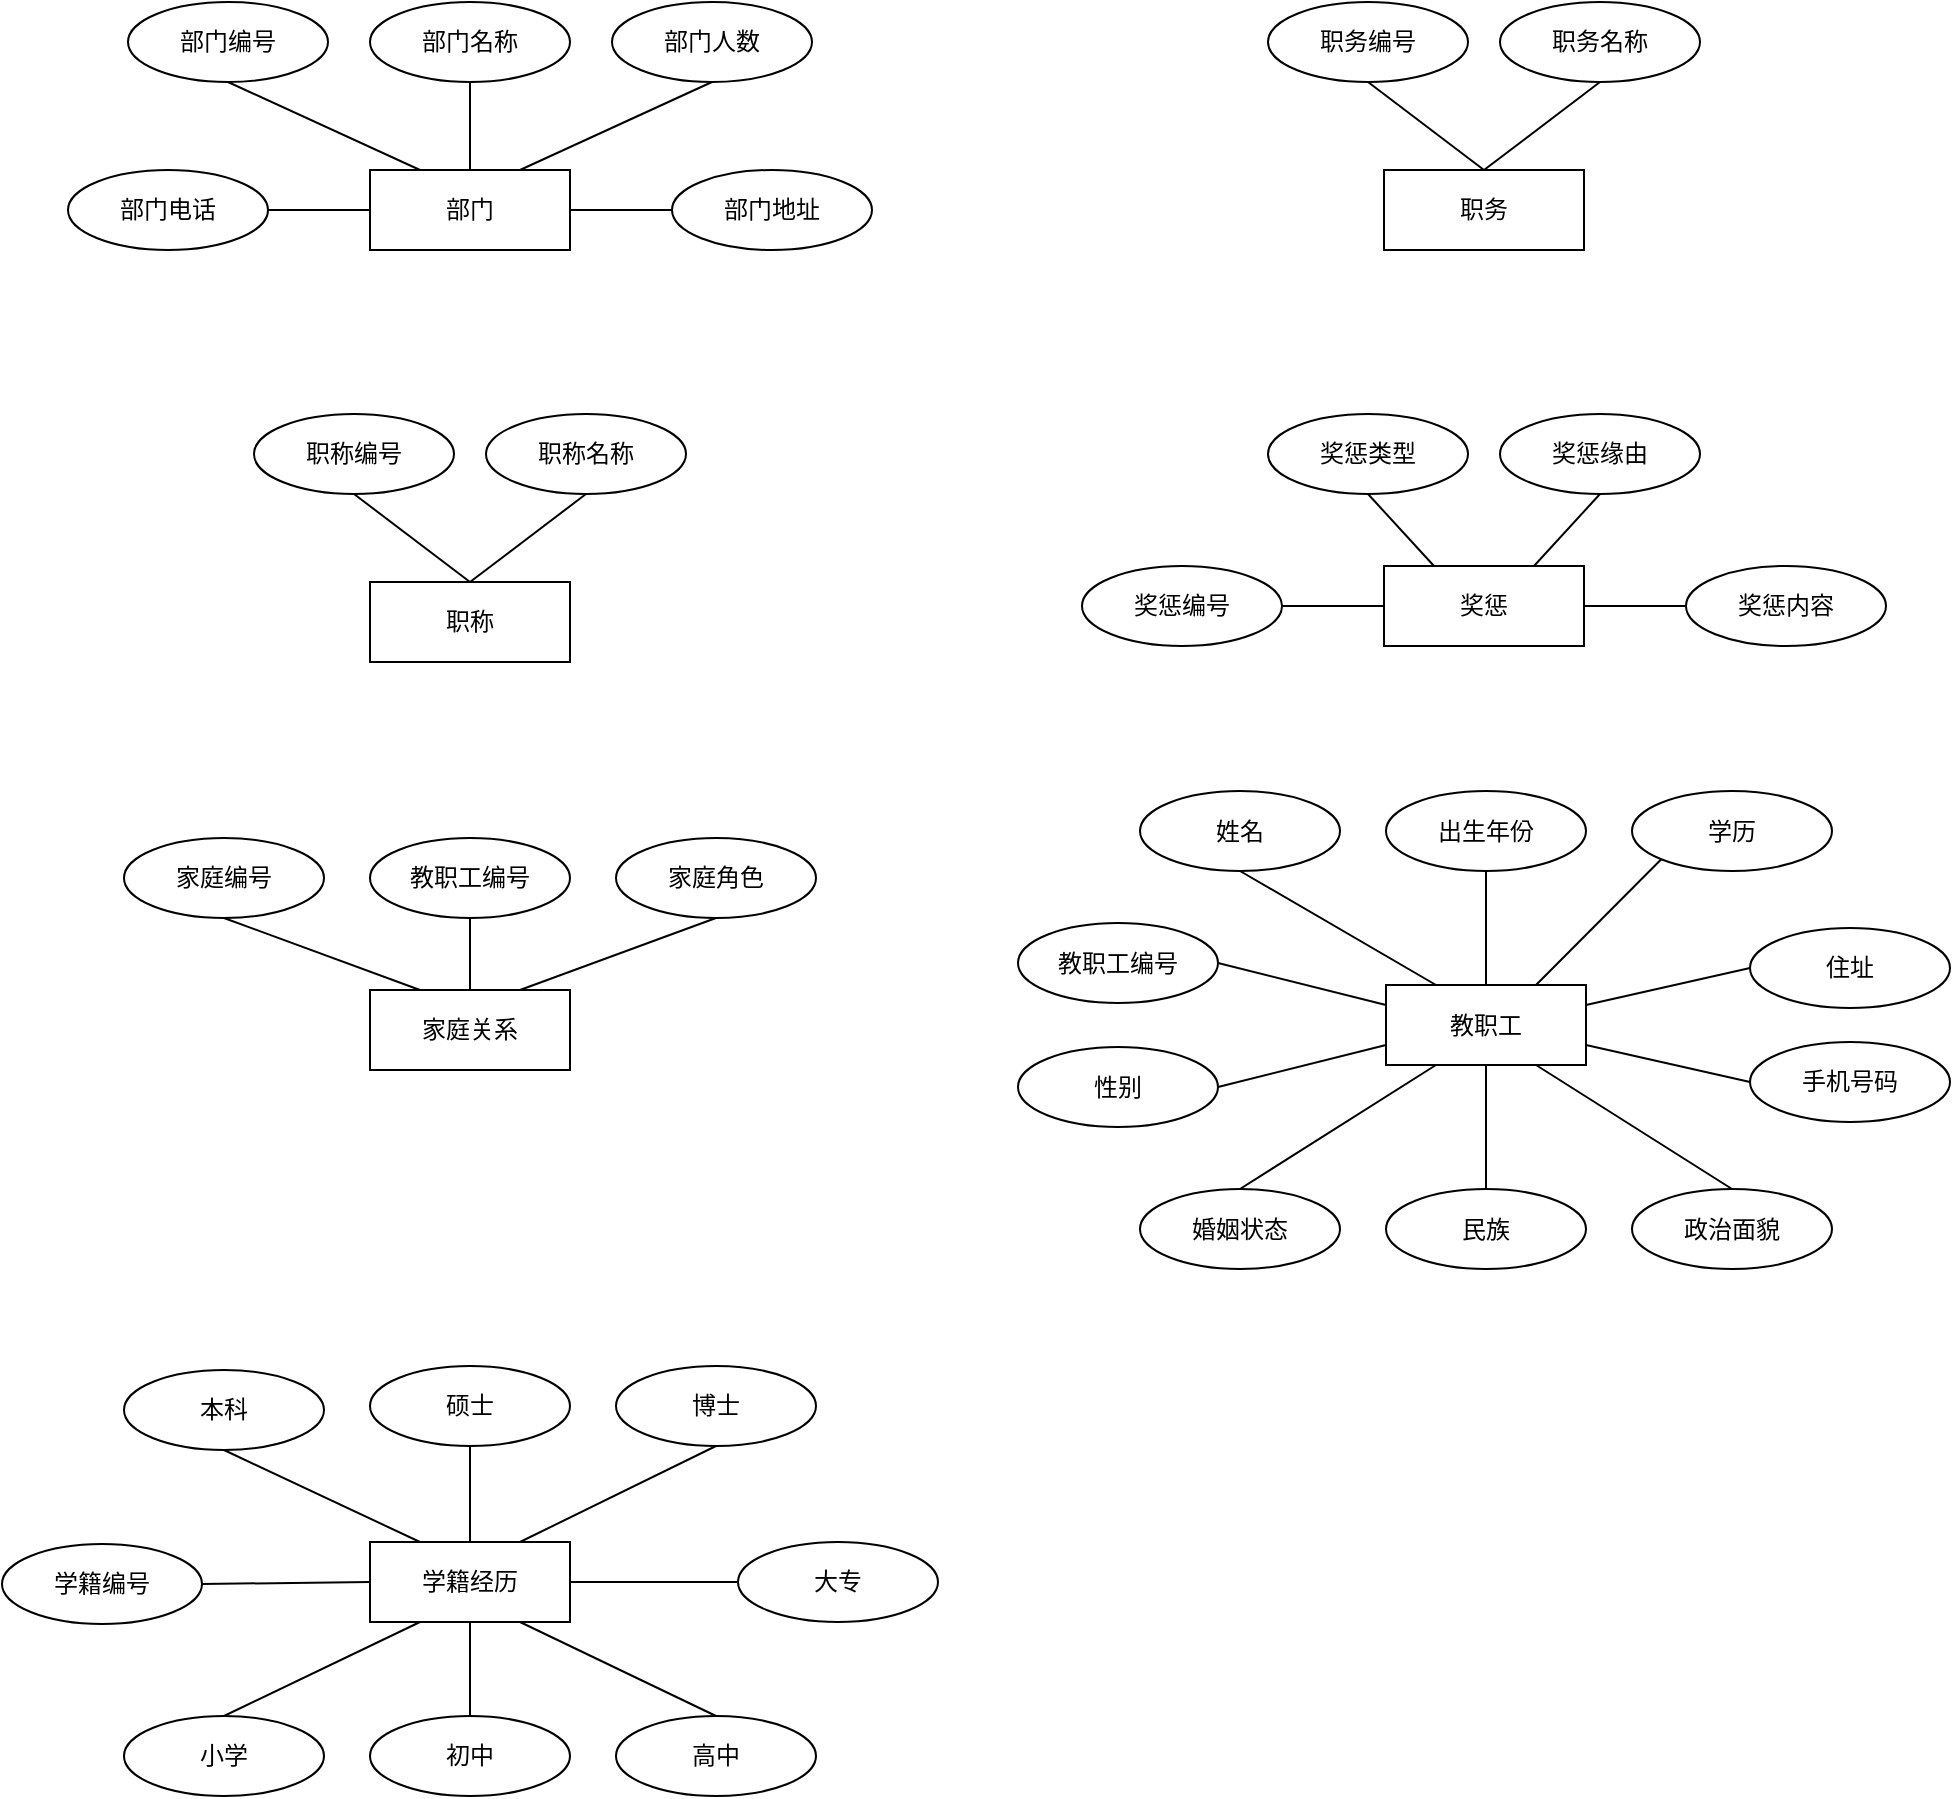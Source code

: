<mxfile version="21.3.2" type="github" pages="4">
  <diagram name="局部ER图" id="c6545cDlOgG6l57BLXd9">
    <mxGraphModel dx="3793" dy="999" grid="0" gridSize="10" guides="1" tooltips="1" connect="1" arrows="1" fold="1" page="0" pageScale="1" pageWidth="827" pageHeight="1169" math="1" shadow="0">
      <root>
        <mxCell id="0" />
        <mxCell id="1" parent="0" />
        <mxCell id="wR3M16szGRIk-EZS97ZV-12" style="rounded=0;orthogonalLoop=1;jettySize=auto;html=1;exitX=0.75;exitY=1;exitDx=0;exitDy=0;entryX=0.5;entryY=0;entryDx=0;entryDy=0;endArrow=none;endFill=0;" parent="1" source="wR3M16szGRIk-EZS97ZV-1" target="wR3M16szGRIk-EZS97ZV-9" edge="1">
          <mxGeometry relative="1" as="geometry" />
        </mxCell>
        <mxCell id="wR3M16szGRIk-EZS97ZV-13" style="rounded=0;orthogonalLoop=1;jettySize=auto;html=1;exitX=1;exitY=0.5;exitDx=0;exitDy=0;endArrow=none;endFill=0;entryX=0;entryY=0.5;entryDx=0;entryDy=0;" parent="1" source="wR3M16szGRIk-EZS97ZV-1" target="wR3M16szGRIk-EZS97ZV-8" edge="1">
          <mxGeometry relative="1" as="geometry" />
        </mxCell>
        <mxCell id="wR3M16szGRIk-EZS97ZV-14" style="rounded=0;orthogonalLoop=1;jettySize=auto;html=1;exitX=0.25;exitY=0;exitDx=0;exitDy=0;entryX=0.5;entryY=1;entryDx=0;entryDy=0;endArrow=none;endFill=0;" parent="1" source="wR3M16szGRIk-EZS97ZV-1" target="wR3M16szGRIk-EZS97ZV-7" edge="1">
          <mxGeometry relative="1" as="geometry" />
        </mxCell>
        <mxCell id="wR3M16szGRIk-EZS97ZV-15" style="rounded=0;orthogonalLoop=1;jettySize=auto;html=1;exitX=0.5;exitY=0;exitDx=0;exitDy=0;entryX=0.5;entryY=1;entryDx=0;entryDy=0;endArrow=none;endFill=0;" parent="1" source="wR3M16szGRIk-EZS97ZV-1" target="wR3M16szGRIk-EZS97ZV-10" edge="1">
          <mxGeometry relative="1" as="geometry" />
        </mxCell>
        <mxCell id="wR3M16szGRIk-EZS97ZV-16" style="rounded=0;orthogonalLoop=1;jettySize=auto;html=1;exitX=0.75;exitY=0;exitDx=0;exitDy=0;entryX=0.5;entryY=1;entryDx=0;entryDy=0;endArrow=none;endFill=0;" parent="1" source="wR3M16szGRIk-EZS97ZV-1" target="wR3M16szGRIk-EZS97ZV-11" edge="1">
          <mxGeometry relative="1" as="geometry" />
        </mxCell>
        <mxCell id="wR3M16szGRIk-EZS97ZV-1" value="学籍经历" style="whiteSpace=wrap;html=1;align=center;" parent="1" vertex="1">
          <mxGeometry x="-633" y="1179" width="100" height="40" as="geometry" />
        </mxCell>
        <mxCell id="wR3M16szGRIk-EZS97ZV-2" value="学籍编号" style="ellipse;whiteSpace=wrap;html=1;align=center;" parent="1" vertex="1">
          <mxGeometry x="-817" y="1180" width="100" height="40" as="geometry" />
        </mxCell>
        <mxCell id="wR3M16szGRIk-EZS97ZV-5" value="小学" style="ellipse;whiteSpace=wrap;html=1;align=center;" parent="1" vertex="1">
          <mxGeometry x="-756" y="1266" width="100" height="40" as="geometry" />
        </mxCell>
        <mxCell id="wR3M16szGRIk-EZS97ZV-6" value="初中" style="ellipse;whiteSpace=wrap;html=1;align=center;" parent="1" vertex="1">
          <mxGeometry x="-633" y="1266" width="100" height="40" as="geometry" />
        </mxCell>
        <mxCell id="wR3M16szGRIk-EZS97ZV-7" value="本科" style="ellipse;whiteSpace=wrap;html=1;align=center;" parent="1" vertex="1">
          <mxGeometry x="-756" y="1093" width="100" height="40" as="geometry" />
        </mxCell>
        <mxCell id="wR3M16szGRIk-EZS97ZV-8" value="大专" style="ellipse;whiteSpace=wrap;html=1;align=center;" parent="1" vertex="1">
          <mxGeometry x="-449" y="1179" width="100" height="40" as="geometry" />
        </mxCell>
        <mxCell id="wR3M16szGRIk-EZS97ZV-9" value="高中" style="ellipse;whiteSpace=wrap;html=1;align=center;" parent="1" vertex="1">
          <mxGeometry x="-510" y="1266" width="100" height="40" as="geometry" />
        </mxCell>
        <mxCell id="wR3M16szGRIk-EZS97ZV-10" value="硕士" style="ellipse;whiteSpace=wrap;html=1;align=center;" parent="1" vertex="1">
          <mxGeometry x="-633" y="1091" width="100" height="40" as="geometry" />
        </mxCell>
        <mxCell id="wR3M16szGRIk-EZS97ZV-11" value="博士" style="ellipse;whiteSpace=wrap;html=1;align=center;" parent="1" vertex="1">
          <mxGeometry x="-510" y="1091" width="100" height="40" as="geometry" />
        </mxCell>
        <mxCell id="wR3M16szGRIk-EZS97ZV-22" value="" style="endArrow=none;html=1;rounded=0;entryX=0;entryY=0.5;entryDx=0;entryDy=0;exitX=1;exitY=0.5;exitDx=0;exitDy=0;" parent="1" source="wR3M16szGRIk-EZS97ZV-2" target="wR3M16szGRIk-EZS97ZV-1" edge="1">
          <mxGeometry relative="1" as="geometry">
            <mxPoint x="-833" y="1239" as="sourcePoint" />
            <mxPoint x="-673" y="1239" as="targetPoint" />
          </mxGeometry>
        </mxCell>
        <mxCell id="wR3M16szGRIk-EZS97ZV-23" value="" style="endArrow=none;html=1;rounded=0;entryX=0.5;entryY=0;entryDx=0;entryDy=0;exitX=0.25;exitY=1;exitDx=0;exitDy=0;" parent="1" source="wR3M16szGRIk-EZS97ZV-1" target="wR3M16szGRIk-EZS97ZV-5" edge="1">
          <mxGeometry relative="1" as="geometry">
            <mxPoint x="-533" y="1269" as="sourcePoint" />
            <mxPoint x="-313" y="1209" as="targetPoint" />
          </mxGeometry>
        </mxCell>
        <mxCell id="wR3M16szGRIk-EZS97ZV-26" value="" style="endArrow=none;html=1;rounded=0;entryX=0.5;entryY=0;entryDx=0;entryDy=0;exitX=0.5;exitY=1;exitDx=0;exitDy=0;" parent="1" source="wR3M16szGRIk-EZS97ZV-1" target="wR3M16szGRIk-EZS97ZV-6" edge="1">
          <mxGeometry relative="1" as="geometry">
            <mxPoint x="-503" y="1249" as="sourcePoint" />
            <mxPoint x="-283" y="1189" as="targetPoint" />
          </mxGeometry>
        </mxCell>
        <mxCell id="wR3M16szGRIk-EZS97ZV-27" value="教职工" style="whiteSpace=wrap;html=1;align=center;" parent="1" vertex="1">
          <mxGeometry x="-125" y="900.5" width="100" height="40" as="geometry" />
        </mxCell>
        <mxCell id="wR3M16szGRIk-EZS97ZV-28" value="教职工编号" style="ellipse;whiteSpace=wrap;html=1;align=center;" parent="1" vertex="1">
          <mxGeometry x="-309" y="869.5" width="100" height="40" as="geometry" />
        </mxCell>
        <mxCell id="wR3M16szGRIk-EZS97ZV-29" value="性别" style="ellipse;whiteSpace=wrap;html=1;align=center;" parent="1" vertex="1">
          <mxGeometry x="-309" y="931.5" width="100" height="40" as="geometry" />
        </mxCell>
        <mxCell id="wR3M16szGRIk-EZS97ZV-30" value="出生年份" style="ellipse;whiteSpace=wrap;html=1;align=center;" parent="1" vertex="1">
          <mxGeometry x="-125" y="803.5" width="100" height="40" as="geometry" />
        </mxCell>
        <mxCell id="wR3M16szGRIk-EZS97ZV-31" value="学历" style="ellipse;whiteSpace=wrap;html=1;align=center;" parent="1" vertex="1">
          <mxGeometry x="-2" y="803.5" width="100" height="40" as="geometry" />
        </mxCell>
        <mxCell id="wR3M16szGRIk-EZS97ZV-32" value="姓名" style="ellipse;whiteSpace=wrap;html=1;align=center;" parent="1" vertex="1">
          <mxGeometry x="-248" y="803.5" width="100" height="40" as="geometry" />
        </mxCell>
        <mxCell id="wR3M16szGRIk-EZS97ZV-33" value="民族" style="ellipse;whiteSpace=wrap;html=1;align=center;" parent="1" vertex="1">
          <mxGeometry x="-125" y="1002.5" width="100" height="40" as="geometry" />
        </mxCell>
        <mxCell id="wR3M16szGRIk-EZS97ZV-34" value="婚姻状态" style="ellipse;whiteSpace=wrap;html=1;align=center;" parent="1" vertex="1">
          <mxGeometry x="-248" y="1002.5" width="100" height="40" as="geometry" />
        </mxCell>
        <mxCell id="wR3M16szGRIk-EZS97ZV-35" value="政治面貌" style="ellipse;whiteSpace=wrap;html=1;align=center;" parent="1" vertex="1">
          <mxGeometry x="-2" y="1002.5" width="100" height="40" as="geometry" />
        </mxCell>
        <mxCell id="wR3M16szGRIk-EZS97ZV-36" value="住址" style="ellipse;whiteSpace=wrap;html=1;align=center;" parent="1" vertex="1">
          <mxGeometry x="57" y="872" width="100" height="40" as="geometry" />
        </mxCell>
        <mxCell id="wR3M16szGRIk-EZS97ZV-37" value="手机号码" style="ellipse;whiteSpace=wrap;html=1;align=center;" parent="1" vertex="1">
          <mxGeometry x="57" y="929" width="100" height="40" as="geometry" />
        </mxCell>
        <mxCell id="wR3M16szGRIk-EZS97ZV-44" value="" style="endArrow=none;html=1;rounded=0;exitX=1;exitY=0.5;exitDx=0;exitDy=0;entryX=0;entryY=0.75;entryDx=0;entryDy=0;" parent="1" source="wR3M16szGRIk-EZS97ZV-29" target="wR3M16szGRIk-EZS97ZV-27" edge="1">
          <mxGeometry relative="1" as="geometry">
            <mxPoint x="-145" y="884" as="sourcePoint" />
            <mxPoint x="-15" y="884" as="targetPoint" />
          </mxGeometry>
        </mxCell>
        <mxCell id="wR3M16szGRIk-EZS97ZV-45" value="" style="endArrow=none;html=1;rounded=0;exitX=1;exitY=0.5;exitDx=0;exitDy=0;entryX=0;entryY=0.25;entryDx=0;entryDy=0;" parent="1" source="wR3M16szGRIk-EZS97ZV-28" target="wR3M16szGRIk-EZS97ZV-27" edge="1">
          <mxGeometry relative="1" as="geometry">
            <mxPoint x="-125" y="884" as="sourcePoint" />
            <mxPoint x="5" y="884" as="targetPoint" />
          </mxGeometry>
        </mxCell>
        <mxCell id="wR3M16szGRIk-EZS97ZV-46" value="" style="endArrow=none;html=1;rounded=0;exitX=0.5;exitY=1;exitDx=0;exitDy=0;entryX=0.25;entryY=0;entryDx=0;entryDy=0;" parent="1" source="wR3M16szGRIk-EZS97ZV-32" target="wR3M16szGRIk-EZS97ZV-27" edge="1">
          <mxGeometry relative="1" as="geometry">
            <mxPoint x="-5" y="884" as="sourcePoint" />
            <mxPoint x="125" y="884" as="targetPoint" />
          </mxGeometry>
        </mxCell>
        <mxCell id="wR3M16szGRIk-EZS97ZV-47" value="" style="endArrow=none;html=1;rounded=0;exitX=0.5;exitY=1;exitDx=0;exitDy=0;entryX=0.5;entryY=0;entryDx=0;entryDy=0;" parent="1" source="wR3M16szGRIk-EZS97ZV-30" target="wR3M16szGRIk-EZS97ZV-27" edge="1">
          <mxGeometry relative="1" as="geometry">
            <mxPoint x="-25" y="884" as="sourcePoint" />
            <mxPoint x="105" y="884" as="targetPoint" />
          </mxGeometry>
        </mxCell>
        <mxCell id="wR3M16szGRIk-EZS97ZV-48" value="" style="endArrow=none;html=1;rounded=0;exitX=0.75;exitY=0;exitDx=0;exitDy=0;entryX=0;entryY=1;entryDx=0;entryDy=0;" parent="1" source="wR3M16szGRIk-EZS97ZV-27" target="wR3M16szGRIk-EZS97ZV-31" edge="1">
          <mxGeometry relative="1" as="geometry">
            <mxPoint x="35" y="901.5" as="sourcePoint" />
            <mxPoint x="165" y="901.5" as="targetPoint" />
          </mxGeometry>
        </mxCell>
        <mxCell id="wR3M16szGRIk-EZS97ZV-49" value="" style="endArrow=none;html=1;rounded=0;exitX=0.5;exitY=0;exitDx=0;exitDy=0;entryX=0.25;entryY=1;entryDx=0;entryDy=0;" parent="1" source="wR3M16szGRIk-EZS97ZV-34" target="wR3M16szGRIk-EZS97ZV-27" edge="1">
          <mxGeometry relative="1" as="geometry">
            <mxPoint x="-165" y="984" as="sourcePoint" />
            <mxPoint x="-35" y="984" as="targetPoint" />
          </mxGeometry>
        </mxCell>
        <mxCell id="wR3M16szGRIk-EZS97ZV-50" value="" style="endArrow=none;html=1;rounded=0;exitX=0.5;exitY=0;exitDx=0;exitDy=0;entryX=0.5;entryY=1;entryDx=0;entryDy=0;" parent="1" source="wR3M16szGRIk-EZS97ZV-33" target="wR3M16szGRIk-EZS97ZV-27" edge="1">
          <mxGeometry relative="1" as="geometry">
            <mxPoint x="-165" y="994.5" as="sourcePoint" />
            <mxPoint x="-35" y="994.5" as="targetPoint" />
          </mxGeometry>
        </mxCell>
        <mxCell id="wR3M16szGRIk-EZS97ZV-51" value="" style="endArrow=none;html=1;rounded=0;exitX=0.5;exitY=0;exitDx=0;exitDy=0;entryX=0.75;entryY=1;entryDx=0;entryDy=0;" parent="1" source="wR3M16szGRIk-EZS97ZV-35" target="wR3M16szGRIk-EZS97ZV-27" edge="1">
          <mxGeometry relative="1" as="geometry">
            <mxPoint x="-125" y="1004.5" as="sourcePoint" />
            <mxPoint x="5" y="1004.5" as="targetPoint" />
          </mxGeometry>
        </mxCell>
        <mxCell id="wR3M16szGRIk-EZS97ZV-52" value="" style="endArrow=none;html=1;rounded=0;exitX=1;exitY=0.25;exitDx=0;exitDy=0;entryX=0;entryY=0.5;entryDx=0;entryDy=0;" parent="1" source="wR3M16szGRIk-EZS97ZV-27" target="wR3M16szGRIk-EZS97ZV-36" edge="1">
          <mxGeometry relative="1" as="geometry">
            <mxPoint x="-45" y="1094.5" as="sourcePoint" />
            <mxPoint x="85" y="1094.5" as="targetPoint" />
          </mxGeometry>
        </mxCell>
        <mxCell id="wR3M16szGRIk-EZS97ZV-53" value="" style="endArrow=none;html=1;rounded=0;exitX=1;exitY=0.75;exitDx=0;exitDy=0;entryX=0;entryY=0.5;entryDx=0;entryDy=0;" parent="1" source="wR3M16szGRIk-EZS97ZV-27" target="wR3M16szGRIk-EZS97ZV-37" edge="1">
          <mxGeometry relative="1" as="geometry">
            <mxPoint x="30" y="914.5" as="sourcePoint" />
            <mxPoint x="160" y="914.5" as="targetPoint" />
          </mxGeometry>
        </mxCell>
        <mxCell id="wR3M16szGRIk-EZS97ZV-54" value="职称" style="whiteSpace=wrap;html=1;align=center;" parent="1" vertex="1">
          <mxGeometry x="-633" y="699" width="100" height="40" as="geometry" />
        </mxCell>
        <mxCell id="wR3M16szGRIk-EZS97ZV-55" value="职称编号" style="ellipse;whiteSpace=wrap;html=1;align=center;" parent="1" vertex="1">
          <mxGeometry x="-691" y="615" width="100" height="40" as="geometry" />
        </mxCell>
        <mxCell id="wR3M16szGRIk-EZS97ZV-56" value="职称名称" style="ellipse;whiteSpace=wrap;html=1;align=center;" parent="1" vertex="1">
          <mxGeometry x="-575" y="615" width="100" height="40" as="geometry" />
        </mxCell>
        <mxCell id="wR3M16szGRIk-EZS97ZV-58" value="" style="endArrow=none;html=1;rounded=0;exitX=0.5;exitY=1;exitDx=0;exitDy=0;entryX=0.5;entryY=0;entryDx=0;entryDy=0;" parent="1" source="wR3M16szGRIk-EZS97ZV-56" target="wR3M16szGRIk-EZS97ZV-54" edge="1">
          <mxGeometry relative="1" as="geometry">
            <mxPoint x="-683" y="859" as="sourcePoint" />
            <mxPoint x="-593" y="799" as="targetPoint" />
          </mxGeometry>
        </mxCell>
        <mxCell id="wR3M16szGRIk-EZS97ZV-75" value="部门编号" style="ellipse;whiteSpace=wrap;html=1;align=center;" parent="1" vertex="1">
          <mxGeometry x="-754" y="409" width="100" height="40" as="geometry" />
        </mxCell>
        <mxCell id="wR3M16szGRIk-EZS97ZV-76" value="部门名称" style="ellipse;whiteSpace=wrap;html=1;align=center;" parent="1" vertex="1">
          <mxGeometry x="-633" y="409" width="100" height="40" as="geometry" />
        </mxCell>
        <mxCell id="wR3M16szGRIk-EZS97ZV-77" value="部门人数" style="ellipse;whiteSpace=wrap;html=1;align=center;" parent="1" vertex="1">
          <mxGeometry x="-512" y="409" width="100" height="40" as="geometry" />
        </mxCell>
        <mxCell id="wR3M16szGRIk-EZS97ZV-78" value="部门电话" style="ellipse;whiteSpace=wrap;html=1;align=center;" parent="1" vertex="1">
          <mxGeometry x="-784" y="493" width="100" height="40" as="geometry" />
        </mxCell>
        <mxCell id="wR3M16szGRIk-EZS97ZV-79" value="部门地址" style="ellipse;whiteSpace=wrap;html=1;align=center;" parent="1" vertex="1">
          <mxGeometry x="-482" y="493" width="100" height="40" as="geometry" />
        </mxCell>
        <mxCell id="wR3M16szGRIk-EZS97ZV-91" value="奖惩" style="whiteSpace=wrap;html=1;align=center;" parent="1" vertex="1">
          <mxGeometry x="-126" y="691" width="100" height="40" as="geometry" />
        </mxCell>
        <mxCell id="wR3M16szGRIk-EZS97ZV-93" value="奖惩编号" style="ellipse;whiteSpace=wrap;html=1;align=center;" parent="1" vertex="1">
          <mxGeometry x="-277" y="691" width="100" height="40" as="geometry" />
        </mxCell>
        <mxCell id="wR3M16szGRIk-EZS97ZV-94" value="奖惩缘由" style="ellipse;whiteSpace=wrap;html=1;align=center;" parent="1" vertex="1">
          <mxGeometry x="-68" y="615" width="100" height="40" as="geometry" />
        </mxCell>
        <mxCell id="wR3M16szGRIk-EZS97ZV-97" value="奖惩内容" style="ellipse;whiteSpace=wrap;html=1;align=center;" parent="1" vertex="1">
          <mxGeometry x="25" y="691" width="100" height="40" as="geometry" />
        </mxCell>
        <mxCell id="wR3M16szGRIk-EZS97ZV-99" value="" style="endArrow=none;html=1;rounded=0;exitX=0;exitY=0.5;exitDx=0;exitDy=0;entryX=1;entryY=0.5;entryDx=0;entryDy=0;" parent="1" source="wR3M16szGRIk-EZS97ZV-91" target="wR3M16szGRIk-EZS97ZV-93" edge="1">
          <mxGeometry relative="1" as="geometry">
            <mxPoint x="-66" y="641" as="sourcePoint" />
            <mxPoint x="-66" y="581" as="targetPoint" />
          </mxGeometry>
        </mxCell>
        <mxCell id="wR3M16szGRIk-EZS97ZV-100" value="" style="endArrow=none;html=1;rounded=0;exitX=0.75;exitY=0;exitDx=0;exitDy=0;entryX=0.5;entryY=1;entryDx=0;entryDy=0;" parent="1" source="wR3M16szGRIk-EZS97ZV-91" target="wR3M16szGRIk-EZS97ZV-94" edge="1">
          <mxGeometry relative="1" as="geometry">
            <mxPoint x="-71" y="841" as="sourcePoint" />
            <mxPoint x="-1" y="741" as="targetPoint" />
          </mxGeometry>
        </mxCell>
        <mxCell id="wR3M16szGRIk-EZS97ZV-102" value="" style="endArrow=none;html=1;rounded=0;exitX=1;exitY=0.5;exitDx=0;exitDy=0;entryX=0;entryY=0.5;entryDx=0;entryDy=0;" parent="1" source="wR3M16szGRIk-EZS97ZV-91" target="wR3M16szGRIk-EZS97ZV-97" edge="1">
          <mxGeometry relative="1" as="geometry">
            <mxPoint x="-56" y="871" as="sourcePoint" />
            <mxPoint x="14" y="771" as="targetPoint" />
          </mxGeometry>
        </mxCell>
        <mxCell id="cXql9sk5BHd2LX_pI7Hl-1" value="" style="endArrow=none;html=1;rounded=0;exitX=0.5;exitY=0;exitDx=0;exitDy=0;entryX=0.5;entryY=1;entryDx=0;entryDy=0;" parent="1" source="wR3M16szGRIk-EZS97ZV-54" target="wR3M16szGRIk-EZS97ZV-55" edge="1">
          <mxGeometry relative="1" as="geometry">
            <mxPoint x="-485" y="839" as="sourcePoint" />
            <mxPoint x="-325" y="839" as="targetPoint" />
          </mxGeometry>
        </mxCell>
        <mxCell id="cXql9sk5BHd2LX_pI7Hl-2" value="职务" style="whiteSpace=wrap;html=1;align=center;" parent="1" vertex="1">
          <mxGeometry x="-126" y="493" width="100" height="40" as="geometry" />
        </mxCell>
        <mxCell id="cXql9sk5BHd2LX_pI7Hl-3" value="职务编号" style="ellipse;whiteSpace=wrap;html=1;align=center;" parent="1" vertex="1">
          <mxGeometry x="-184" y="409" width="100" height="40" as="geometry" />
        </mxCell>
        <mxCell id="cXql9sk5BHd2LX_pI7Hl-4" value="职务名称" style="ellipse;whiteSpace=wrap;html=1;align=center;" parent="1" vertex="1">
          <mxGeometry x="-68" y="409" width="100" height="40" as="geometry" />
        </mxCell>
        <mxCell id="cXql9sk5BHd2LX_pI7Hl-5" value="" style="endArrow=none;html=1;rounded=0;exitX=0.5;exitY=1;exitDx=0;exitDy=0;entryX=0.5;entryY=0;entryDx=0;entryDy=0;" parent="1" source="cXql9sk5BHd2LX_pI7Hl-4" target="cXql9sk5BHd2LX_pI7Hl-2" edge="1">
          <mxGeometry relative="1" as="geometry">
            <mxPoint x="-176" y="653" as="sourcePoint" />
            <mxPoint x="-86" y="593" as="targetPoint" />
          </mxGeometry>
        </mxCell>
        <mxCell id="cXql9sk5BHd2LX_pI7Hl-6" value="" style="endArrow=none;html=1;rounded=0;exitX=0.5;exitY=0;exitDx=0;exitDy=0;entryX=0.5;entryY=1;entryDx=0;entryDy=0;" parent="1" source="cXql9sk5BHd2LX_pI7Hl-2" target="cXql9sk5BHd2LX_pI7Hl-3" edge="1">
          <mxGeometry relative="1" as="geometry">
            <mxPoint x="22" y="633" as="sourcePoint" />
            <mxPoint x="182" y="633" as="targetPoint" />
          </mxGeometry>
        </mxCell>
        <mxCell id="cXql9sk5BHd2LX_pI7Hl-7" value="部门" style="whiteSpace=wrap;html=1;align=center;" parent="1" vertex="1">
          <mxGeometry x="-633" y="493" width="100" height="40" as="geometry" />
        </mxCell>
        <mxCell id="cXql9sk5BHd2LX_pI7Hl-8" value="" style="endArrow=none;html=1;rounded=0;exitX=0.5;exitY=1;exitDx=0;exitDy=0;entryX=0.25;entryY=0;entryDx=0;entryDy=0;" parent="1" source="wR3M16szGRIk-EZS97ZV-75" target="cXql9sk5BHd2LX_pI7Hl-7" edge="1">
          <mxGeometry relative="1" as="geometry">
            <mxPoint x="-781" y="584" as="sourcePoint" />
            <mxPoint x="-621" y="584" as="targetPoint" />
          </mxGeometry>
        </mxCell>
        <mxCell id="cXql9sk5BHd2LX_pI7Hl-9" value="" style="endArrow=none;html=1;rounded=0;exitX=0.5;exitY=1;exitDx=0;exitDy=0;entryX=0.5;entryY=0;entryDx=0;entryDy=0;" parent="1" source="wR3M16szGRIk-EZS97ZV-76" target="cXql9sk5BHd2LX_pI7Hl-7" edge="1">
          <mxGeometry relative="1" as="geometry">
            <mxPoint x="-475" y="477" as="sourcePoint" />
            <mxPoint x="-315" y="477" as="targetPoint" />
          </mxGeometry>
        </mxCell>
        <mxCell id="cXql9sk5BHd2LX_pI7Hl-10" value="" style="endArrow=none;html=1;rounded=0;exitX=0.5;exitY=1;exitDx=0;exitDy=0;entryX=0.75;entryY=0;entryDx=0;entryDy=0;" parent="1" source="wR3M16szGRIk-EZS97ZV-77" target="cXql9sk5BHd2LX_pI7Hl-7" edge="1">
          <mxGeometry relative="1" as="geometry">
            <mxPoint x="-430" y="495" as="sourcePoint" />
            <mxPoint x="-270" y="495" as="targetPoint" />
          </mxGeometry>
        </mxCell>
        <mxCell id="cXql9sk5BHd2LX_pI7Hl-11" value="" style="endArrow=none;html=1;rounded=0;exitX=1;exitY=0.5;exitDx=0;exitDy=0;entryX=0;entryY=0.5;entryDx=0;entryDy=0;" parent="1" source="wR3M16szGRIk-EZS97ZV-78" target="cXql9sk5BHd2LX_pI7Hl-7" edge="1">
          <mxGeometry relative="1" as="geometry">
            <mxPoint x="-641" y="601" as="sourcePoint" />
            <mxPoint x="-481" y="601" as="targetPoint" />
          </mxGeometry>
        </mxCell>
        <mxCell id="cXql9sk5BHd2LX_pI7Hl-12" value="" style="endArrow=none;html=1;rounded=0;exitX=1;exitY=0.5;exitDx=0;exitDy=0;entryX=0;entryY=0.5;entryDx=0;entryDy=0;" parent="1" source="cXql9sk5BHd2LX_pI7Hl-7" target="wR3M16szGRIk-EZS97ZV-79" edge="1">
          <mxGeometry relative="1" as="geometry">
            <mxPoint x="-523" y="611" as="sourcePoint" />
            <mxPoint x="-363" y="611" as="targetPoint" />
          </mxGeometry>
        </mxCell>
        <mxCell id="YHgyafti-iYb4S2aDyir-1" value="家庭关系" style="whiteSpace=wrap;html=1;align=center;" parent="1" vertex="1">
          <mxGeometry x="-633" y="903" width="100" height="40" as="geometry" />
        </mxCell>
        <mxCell id="YHgyafti-iYb4S2aDyir-2" value="家庭编号" style="ellipse;whiteSpace=wrap;html=1;align=center;" parent="1" vertex="1">
          <mxGeometry x="-756" y="827" width="100" height="40" as="geometry" />
        </mxCell>
        <mxCell id="YHgyafti-iYb4S2aDyir-3" value="教职工编号" style="ellipse;whiteSpace=wrap;html=1;align=center;" parent="1" vertex="1">
          <mxGeometry x="-633" y="827" width="100" height="40" as="geometry" />
        </mxCell>
        <mxCell id="YHgyafti-iYb4S2aDyir-4" value="家庭角色" style="ellipse;whiteSpace=wrap;html=1;align=center;" parent="1" vertex="1">
          <mxGeometry x="-510" y="827" width="100" height="40" as="geometry" />
        </mxCell>
        <mxCell id="YHgyafti-iYb4S2aDyir-9" value="" style="endArrow=none;html=1;rounded=0;fontSize=12;startSize=8;endSize=8;curved=1;entryX=0.5;entryY=1;entryDx=0;entryDy=0;exitX=0.25;exitY=0;exitDx=0;exitDy=0;" parent="1" source="YHgyafti-iYb4S2aDyir-1" target="YHgyafti-iYb4S2aDyir-2" edge="1">
          <mxGeometry relative="1" as="geometry">
            <mxPoint x="-881" y="942" as="sourcePoint" />
            <mxPoint x="-721" y="942" as="targetPoint" />
          </mxGeometry>
        </mxCell>
        <mxCell id="YHgyafti-iYb4S2aDyir-10" value="" style="endArrow=none;html=1;rounded=0;fontSize=12;startSize=8;endSize=8;curved=1;entryX=0.5;entryY=1;entryDx=0;entryDy=0;exitX=0.5;exitY=0;exitDx=0;exitDy=0;" parent="1" source="YHgyafti-iYb4S2aDyir-1" target="YHgyafti-iYb4S2aDyir-3" edge="1">
          <mxGeometry relative="1" as="geometry">
            <mxPoint x="-417" y="921" as="sourcePoint" />
            <mxPoint x="-540" y="883" as="targetPoint" />
          </mxGeometry>
        </mxCell>
        <mxCell id="YHgyafti-iYb4S2aDyir-11" value="" style="endArrow=none;html=1;rounded=0;fontSize=12;startSize=8;endSize=8;curved=1;entryX=0.5;entryY=1;entryDx=0;entryDy=0;exitX=0.75;exitY=0;exitDx=0;exitDy=0;" parent="1" source="YHgyafti-iYb4S2aDyir-1" target="YHgyafti-iYb4S2aDyir-4" edge="1">
          <mxGeometry relative="1" as="geometry">
            <mxPoint x="-382" y="934" as="sourcePoint" />
            <mxPoint x="-505" y="896" as="targetPoint" />
          </mxGeometry>
        </mxCell>
        <mxCell id="BrgDwG8IET9F0OOQWWlq-1" value="奖惩类型" style="ellipse;whiteSpace=wrap;html=1;align=center;" parent="1" vertex="1">
          <mxGeometry x="-184" y="615" width="100" height="40" as="geometry" />
        </mxCell>
        <mxCell id="BrgDwG8IET9F0OOQWWlq-4" value="" style="endArrow=none;html=1;rounded=0;fontSize=12;startSize=8;endSize=8;curved=1;entryX=0.5;entryY=1;entryDx=0;entryDy=0;exitX=0.25;exitY=0;exitDx=0;exitDy=0;" parent="1" source="wR3M16szGRIk-EZS97ZV-91" target="BrgDwG8IET9F0OOQWWlq-1" edge="1">
          <mxGeometry width="50" height="50" relative="1" as="geometry">
            <mxPoint x="178" y="581" as="sourcePoint" />
            <mxPoint x="228" y="531" as="targetPoint" />
          </mxGeometry>
        </mxCell>
      </root>
    </mxGraphModel>
  </diagram>
  <diagram id="ccsNqEEvVaxmKKTKnpdy" name="顶层数据流图">
    <mxGraphModel dx="1738" dy="722" grid="0" gridSize="10" guides="1" tooltips="1" connect="1" arrows="1" fold="1" page="0" pageScale="1" pageWidth="827" pageHeight="1169" math="0" shadow="0">
      <root>
        <mxCell id="0" />
        <mxCell id="1" parent="0" />
        <mxCell id="CO7tzx1k-D9LlaG9tX8z-3" style="edgeStyle=none;curved=1;rounded=0;orthogonalLoop=1;jettySize=auto;html=1;exitX=1;exitY=0.25;exitDx=0;exitDy=0;fontSize=12;startSize=8;endSize=8;entryX=-0.016;entryY=0.4;entryDx=0;entryDy=0;entryPerimeter=0;" parent="1" source="CO7tzx1k-D9LlaG9tX8z-1" target="CO7tzx1k-D9LlaG9tX8z-2" edge="1">
          <mxGeometry relative="1" as="geometry">
            <mxPoint x="72" y="174" as="targetPoint" />
          </mxGeometry>
        </mxCell>
        <mxCell id="CO7tzx1k-D9LlaG9tX8z-4" style="edgeStyle=none;curved=1;rounded=0;orthogonalLoop=1;jettySize=auto;html=1;exitX=1;exitY=0.75;exitDx=0;exitDy=0;entryX=-0.016;entryY=0.6;entryDx=0;entryDy=0;entryPerimeter=0;fontSize=12;startSize=8;endSize=8;endArrow=none;endFill=0;startArrow=classic;startFill=1;" parent="1" source="CO7tzx1k-D9LlaG9tX8z-1" target="CO7tzx1k-D9LlaG9tX8z-2" edge="1">
          <mxGeometry relative="1" as="geometry" />
        </mxCell>
        <mxCell id="CO7tzx1k-D9LlaG9tX8z-1" value="管理员" style="html=1;dashed=0;whiteSpace=wrap;fontSize=16;" parent="1" vertex="1">
          <mxGeometry x="-208" y="161" width="100" height="50" as="geometry" />
        </mxCell>
        <mxCell id="CO7tzx1k-D9LlaG9tX8z-2" value="学校人力资源&lt;br&gt;管理系统" style="shape=ellipse;html=1;dashed=0;whiteSpace=wrap;aspect=fixed;perimeter=ellipsePerimeter;fontSize=16;" parent="1" vertex="1">
          <mxGeometry x="63" y="123.5" width="125" height="125" as="geometry" />
        </mxCell>
        <mxCell id="CO7tzx1k-D9LlaG9tX8z-5" value="请求操作" style="text;html=1;align=center;verticalAlign=middle;resizable=0;points=[];autosize=1;strokeColor=none;fillColor=none;fontSize=16;" parent="1" vertex="1">
          <mxGeometry x="-70" y="144" width="82" height="31" as="geometry" />
        </mxCell>
        <mxCell id="CO7tzx1k-D9LlaG9tX8z-6" value="请求响应" style="text;html=1;align=center;verticalAlign=middle;resizable=0;points=[];autosize=1;strokeColor=none;fillColor=none;fontSize=16;" parent="1" vertex="1">
          <mxGeometry x="-70" y="194" width="82" height="31" as="geometry" />
        </mxCell>
      </root>
    </mxGraphModel>
  </diagram>
  <diagram id="lzc8tCjo1ltVOPs_cTiZ" name="中层数据流图">
    <mxGraphModel dx="1437" dy="560" grid="0" gridSize="10" guides="1" tooltips="1" connect="1" arrows="1" fold="1" page="0" pageScale="1" pageWidth="827" pageHeight="1169" background="none" math="0" shadow="0">
      <root>
        <mxCell id="0" />
        <mxCell id="1" parent="0" />
        <mxCell id="4cg-yMZASIT0EC4H4Mf3-1" value="&lt;font style=&quot;font-size: 12px;&quot;&gt;1&lt;br&gt;登录&lt;/font&gt;" style="shape=ellipse;html=1;dashed=0;whiteSpace=wrap;aspect=fixed;perimeter=ellipsePerimeter;fontSize=16;" parent="1" vertex="1">
          <mxGeometry y="320" width="80" height="80" as="geometry" />
        </mxCell>
        <mxCell id="SistrwYsHnkyrt9ZVSSs-1" value="" style="endArrow=classic;html=1;rounded=0;entryX=0;entryY=0.5;entryDx=0;entryDy=0;exitX=-0.043;exitY=1.008;exitDx=0;exitDy=0;exitPerimeter=0;" parent="1" source="SistrwYsHnkyrt9ZVSSs-2" target="4cg-yMZASIT0EC4H4Mf3-1" edge="1">
          <mxGeometry width="50" height="50" relative="1" as="geometry">
            <mxPoint x="-223" y="360" as="sourcePoint" />
            <mxPoint x="-170" y="322" as="targetPoint" />
          </mxGeometry>
        </mxCell>
        <mxCell id="SistrwYsHnkyrt9ZVSSs-2" value="登录请求" style="text;html=1;align=center;verticalAlign=middle;resizable=0;points=[];autosize=1;strokeColor=none;fillColor=none;" parent="1" vertex="1">
          <mxGeometry x="-184" y="285" width="70" height="30" as="geometry" />
        </mxCell>
        <mxCell id="SistrwYsHnkyrt9ZVSSs-3" value="&lt;font style=&quot;font-size: 12px;&quot;&gt;6&lt;br&gt;职务信息管理&lt;/font&gt;" style="shape=ellipse;html=1;dashed=0;whiteSpace=wrap;aspect=fixed;perimeter=ellipsePerimeter;fontSize=16;" parent="1" vertex="1">
          <mxGeometry x="160" y="440" width="80" height="80" as="geometry" />
        </mxCell>
        <mxCell id="SistrwYsHnkyrt9ZVSSs-4" value="&lt;font style=&quot;font-size: 12px;&quot;&gt;7&lt;br&gt;奖惩信息管理&lt;/font&gt;" style="shape=ellipse;html=1;dashed=0;whiteSpace=wrap;aspect=fixed;perimeter=ellipsePerimeter;fontSize=16;" parent="1" vertex="1">
          <mxGeometry y="520" width="80" height="80" as="geometry" />
        </mxCell>
        <mxCell id="SistrwYsHnkyrt9ZVSSs-5" value="&lt;font style=&quot;font-size: 12px;&quot;&gt;8&lt;br&gt;家庭信息管理&lt;/font&gt;" style="shape=ellipse;html=1;dashed=0;whiteSpace=wrap;aspect=fixed;perimeter=ellipsePerimeter;fontSize=16;" parent="1" vertex="1">
          <mxGeometry x="-160" y="440" width="80" height="80" as="geometry" />
        </mxCell>
        <mxCell id="SistrwYsHnkyrt9ZVSSs-6" value="&lt;font style=&quot;font-size: 12px;&quot;&gt;2&lt;br&gt;教职工信息管理&lt;/font&gt;" style="shape=ellipse;html=1;dashed=0;whiteSpace=wrap;aspect=fixed;perimeter=ellipsePerimeter;fontSize=16;" parent="1" vertex="1">
          <mxGeometry x="-160" y="200" width="80" height="80" as="geometry" />
        </mxCell>
        <mxCell id="SistrwYsHnkyrt9ZVSSs-7" value="&lt;font style=&quot;font-size: 12px;&quot;&gt;3&lt;br&gt;学籍经历管理&lt;/font&gt;" style="shape=ellipse;html=1;dashed=0;whiteSpace=wrap;aspect=fixed;perimeter=ellipsePerimeter;fontSize=16;" parent="1" vertex="1">
          <mxGeometry y="120" width="80" height="80" as="geometry" />
        </mxCell>
        <mxCell id="SistrwYsHnkyrt9ZVSSs-8" value="4&lt;br&gt;部门信息管理" style="shape=ellipse;html=1;dashed=0;whiteSpace=wrap;aspect=fixed;perimeter=ellipsePerimeter;fontSize=16;" parent="1" vertex="1">
          <mxGeometry x="160" y="200" width="80" height="80" as="geometry" />
        </mxCell>
        <mxCell id="SistrwYsHnkyrt9ZVSSs-9" value="&lt;font style=&quot;font-size: 12px;&quot;&gt;5&lt;br&gt;职称信息管理&lt;/font&gt;" style="shape=ellipse;html=1;dashed=0;whiteSpace=wrap;aspect=fixed;perimeter=ellipsePerimeter;fontSize=16;" parent="1" vertex="1">
          <mxGeometry x="240" y="320" width="80" height="80" as="geometry" />
        </mxCell>
        <mxCell id="SistrwYsHnkyrt9ZVSSs-13" value="" style="endArrow=classic;html=1;rounded=0;exitX=0.223;exitY=0.076;exitDx=0;exitDy=0;exitPerimeter=0;entryX=0.921;entryY=0.774;entryDx=0;entryDy=0;entryPerimeter=0;" parent="1" source="4cg-yMZASIT0EC4H4Mf3-1" target="SistrwYsHnkyrt9ZVSSs-6" edge="1">
          <mxGeometry width="50" height="50" relative="1" as="geometry">
            <mxPoint y="300" as="sourcePoint" />
            <mxPoint x="50" y="250" as="targetPoint" />
          </mxGeometry>
        </mxCell>
        <mxCell id="SistrwYsHnkyrt9ZVSSs-14" value="" style="endArrow=classic;html=1;rounded=0;exitX=0.827;exitY=0.951;exitDx=0;exitDy=0;exitPerimeter=0;entryX=0.1;entryY=0.228;entryDx=0;entryDy=0;entryPerimeter=0;" parent="1" source="SistrwYsHnkyrt9ZVSSs-6" target="4cg-yMZASIT0EC4H4Mf3-1" edge="1">
          <mxGeometry width="50" height="50" relative="1" as="geometry">
            <mxPoint x="-13" y="379.5" as="sourcePoint" />
            <mxPoint x="-120" y="310.5" as="targetPoint" />
          </mxGeometry>
        </mxCell>
        <mxCell id="SistrwYsHnkyrt9ZVSSs-15" value="" style="endArrow=classic;html=1;rounded=0;exitX=0.397;exitY=0.975;exitDx=0;exitDy=0;exitPerimeter=0;entryX=0.391;entryY=0.013;entryDx=0;entryDy=0;entryPerimeter=0;" parent="1" source="SistrwYsHnkyrt9ZVSSs-7" target="4cg-yMZASIT0EC4H4Mf3-1" edge="1">
          <mxGeometry width="50" height="50" relative="1" as="geometry">
            <mxPoint x="167" y="309" as="sourcePoint" />
            <mxPoint x="29" y="320" as="targetPoint" />
          </mxGeometry>
        </mxCell>
        <mxCell id="SistrwYsHnkyrt9ZVSSs-16" value="" style="endArrow=classic;html=1;rounded=0;exitX=0.603;exitY=0.006;exitDx=0;exitDy=0;exitPerimeter=0;entryX=0.603;entryY=0.994;entryDx=0;entryDy=0;entryPerimeter=0;" parent="1" source="4cg-yMZASIT0EC4H4Mf3-1" target="SistrwYsHnkyrt9ZVSSs-7" edge="1">
          <mxGeometry width="50" height="50" relative="1" as="geometry">
            <mxPoint x="167" y="320" as="sourcePoint" />
            <mxPoint x="60" y="251" as="targetPoint" />
          </mxGeometry>
        </mxCell>
        <mxCell id="SistrwYsHnkyrt9ZVSSs-17" value="" style="endArrow=classic;html=1;rounded=0;exitX=0.079;exitY=0.769;exitDx=0;exitDy=0;exitPerimeter=0;entryX=0.808;entryY=0.096;entryDx=0;entryDy=0;entryPerimeter=0;" parent="1" source="SistrwYsHnkyrt9ZVSSs-8" target="4cg-yMZASIT0EC4H4Mf3-1" edge="1">
          <mxGeometry width="50" height="50" relative="1" as="geometry">
            <mxPoint x="197" y="400" as="sourcePoint" />
            <mxPoint x="90" y="331" as="targetPoint" />
          </mxGeometry>
        </mxCell>
        <mxCell id="SistrwYsHnkyrt9ZVSSs-18" value="" style="endArrow=classic;html=1;rounded=0;exitX=0.947;exitY=0.256;exitDx=0;exitDy=0;exitPerimeter=0;entryX=0.218;entryY=0.936;entryDx=0;entryDy=0;entryPerimeter=0;" parent="1" source="4cg-yMZASIT0EC4H4Mf3-1" target="SistrwYsHnkyrt9ZVSSs-8" edge="1">
          <mxGeometry width="50" height="50" relative="1" as="geometry">
            <mxPoint x="227" y="389" as="sourcePoint" />
            <mxPoint x="120" y="320" as="targetPoint" />
          </mxGeometry>
        </mxCell>
        <mxCell id="SistrwYsHnkyrt9ZVSSs-19" value="" style="endArrow=classic;html=1;rounded=0;entryX=1.009;entryY=0.378;entryDx=0;entryDy=0;entryPerimeter=0;exitX=0;exitY=0.387;exitDx=0;exitDy=0;exitPerimeter=0;" parent="1" source="SistrwYsHnkyrt9ZVSSs-9" target="4cg-yMZASIT0EC4H4Mf3-1" edge="1">
          <mxGeometry width="50" height="50" relative="1" as="geometry">
            <mxPoint x="230" y="350" as="sourcePoint" />
            <mxPoint x="133" y="370" as="targetPoint" />
          </mxGeometry>
        </mxCell>
        <mxCell id="SistrwYsHnkyrt9ZVSSs-20" value="" style="endArrow=classic;html=1;rounded=0;exitX=1.009;exitY=0.619;exitDx=0;exitDy=0;exitPerimeter=0;entryX=-0.009;entryY=0.619;entryDx=0;entryDy=0;entryPerimeter=0;" parent="1" source="4cg-yMZASIT0EC4H4Mf3-1" target="SistrwYsHnkyrt9ZVSSs-9" edge="1">
          <mxGeometry width="50" height="50" relative="1" as="geometry">
            <mxPoint x="197" y="440" as="sourcePoint" />
            <mxPoint x="90" y="371" as="targetPoint" />
          </mxGeometry>
        </mxCell>
        <mxCell id="SistrwYsHnkyrt9ZVSSs-21" value="" style="endArrow=classic;html=1;rounded=0;exitX=0.233;exitY=0.059;exitDx=0;exitDy=0;exitPerimeter=0;entryX=0.922;entryY=0.749;entryDx=0;entryDy=0;entryPerimeter=0;" parent="1" source="SistrwYsHnkyrt9ZVSSs-3" target="4cg-yMZASIT0EC4H4Mf3-1" edge="1">
          <mxGeometry width="50" height="50" relative="1" as="geometry">
            <mxPoint x="168.5" y="509" as="sourcePoint" />
            <mxPoint x="61.5" y="440" as="targetPoint" />
          </mxGeometry>
        </mxCell>
        <mxCell id="SistrwYsHnkyrt9ZVSSs-22" value="" style="endArrow=classic;html=1;rounded=0;exitX=0.802;exitY=0.938;exitDx=0;exitDy=0;exitPerimeter=0;entryX=0.078;entryY=0.223;entryDx=0;entryDy=0;entryPerimeter=0;" parent="1" source="4cg-yMZASIT0EC4H4Mf3-1" target="SistrwYsHnkyrt9ZVSSs-3" edge="1">
          <mxGeometry width="50" height="50" relative="1" as="geometry">
            <mxPoint x="160" y="489" as="sourcePoint" />
            <mxPoint x="53" y="420" as="targetPoint" />
          </mxGeometry>
        </mxCell>
        <mxCell id="SistrwYsHnkyrt9ZVSSs-23" value="" style="endArrow=classic;html=1;rounded=0;exitX=0.621;exitY=0.016;exitDx=0;exitDy=0;exitPerimeter=0;entryX=0.612;entryY=0.981;entryDx=0;entryDy=0;entryPerimeter=0;" parent="1" source="SistrwYsHnkyrt9ZVSSs-4" target="4cg-yMZASIT0EC4H4Mf3-1" edge="1">
          <mxGeometry width="50" height="50" relative="1" as="geometry">
            <mxPoint x="73.5" y="489" as="sourcePoint" />
            <mxPoint x="-33.5" y="420" as="targetPoint" />
          </mxGeometry>
        </mxCell>
        <mxCell id="SistrwYsHnkyrt9ZVSSs-24" value="" style="endArrow=classic;html=1;rounded=0;exitX=0.371;exitY=0.973;exitDx=0;exitDy=0;exitPerimeter=0;entryX=0.371;entryY=0.016;entryDx=0;entryDy=0;entryPerimeter=0;" parent="1" source="4cg-yMZASIT0EC4H4Mf3-1" target="SistrwYsHnkyrt9ZVSSs-4" edge="1">
          <mxGeometry width="50" height="50" relative="1" as="geometry">
            <mxPoint x="47" y="489" as="sourcePoint" />
            <mxPoint x="-60" y="420" as="targetPoint" />
          </mxGeometry>
        </mxCell>
        <mxCell id="SistrwYsHnkyrt9ZVSSs-25" value="" style="endArrow=classic;html=1;rounded=0;exitX=0.069;exitY=0.8;exitDx=0;exitDy=0;exitPerimeter=0;entryX=0.784;entryY=0.085;entryDx=0;entryDy=0;entryPerimeter=0;" parent="1" source="4cg-yMZASIT0EC4H4Mf3-1" target="SistrwYsHnkyrt9ZVSSs-5" edge="1">
          <mxGeometry width="50" height="50" relative="1" as="geometry">
            <mxPoint x="-63" y="449" as="sourcePoint" />
            <mxPoint x="-170" y="380" as="targetPoint" />
          </mxGeometry>
        </mxCell>
        <mxCell id="SistrwYsHnkyrt9ZVSSs-28" value="" style="endArrow=classic;html=1;rounded=0;exitX=0.931;exitY=0.231;exitDx=0;exitDy=0;exitPerimeter=0;entryX=0.207;entryY=0.921;entryDx=0;entryDy=0;entryPerimeter=0;" parent="1" source="SistrwYsHnkyrt9ZVSSs-5" target="4cg-yMZASIT0EC4H4Mf3-1" edge="1">
          <mxGeometry width="50" height="50" relative="1" as="geometry">
            <mxPoint x="-10" y="460" as="sourcePoint" />
            <mxPoint x="-117" y="391" as="targetPoint" />
          </mxGeometry>
        </mxCell>
        <mxCell id="SistrwYsHnkyrt9ZVSSs-30" value="增&lt;br&gt;删&lt;br&gt;改&lt;br&gt;信&lt;br&gt;息" style="text;html=1;align=center;verticalAlign=middle;resizable=0;points=[];autosize=1;strokeColor=none;fillColor=none;" parent="1" vertex="1">
          <mxGeometry x="40" y="200" width="40" height="90" as="geometry" />
        </mxCell>
        <mxCell id="SistrwYsHnkyrt9ZVSSs-31" value="查询信息" style="text;html=1;align=center;verticalAlign=middle;resizable=0;points=[];autosize=1;strokeColor=none;fillColor=none;" parent="1" vertex="1">
          <mxGeometry x="-80" y="320" width="70" height="30" as="geometry" />
        </mxCell>
        <mxCell id="SistrwYsHnkyrt9ZVSSs-32" value="查&lt;br&gt;询&lt;br&gt;信&lt;br&gt;息" style="text;html=1;align=center;verticalAlign=middle;resizable=0;points=[];autosize=1;strokeColor=none;fillColor=none;" parent="1" vertex="1">
          <mxGeometry y="220" width="40" height="70" as="geometry" />
        </mxCell>
        <mxCell id="SistrwYsHnkyrt9ZVSSs-33" value="&lt;font style=&quot;font-size: 11px;&quot;&gt;增删改信息&lt;/font&gt;" style="text;html=1;align=center;verticalAlign=middle;resizable=0;points=[];autosize=1;strokeColor=none;fillColor=none;" parent="1" vertex="1">
          <mxGeometry x="-85" y="250" width="80" height="30" as="geometry" />
        </mxCell>
        <mxCell id="SistrwYsHnkyrt9ZVSSs-34" value="增删改信息" style="text;html=1;align=center;verticalAlign=middle;resizable=0;points=[];autosize=1;strokeColor=none;fillColor=none;" parent="1" vertex="1">
          <mxGeometry x="140" y="280" width="80" height="30" as="geometry" />
        </mxCell>
        <mxCell id="SistrwYsHnkyrt9ZVSSs-35" value="查询信息" style="text;html=1;align=center;verticalAlign=middle;resizable=0;points=[];autosize=1;strokeColor=none;fillColor=none;" parent="1" vertex="1">
          <mxGeometry x="40" y="290" width="70" height="30" as="geometry" />
        </mxCell>
        <mxCell id="FF1rGeJrIOFZgv-gPNnW-1" value="增删改信息" style="text;html=1;align=center;verticalAlign=middle;resizable=0;points=[];autosize=1;strokeColor=none;fillColor=none;" parent="1" vertex="1">
          <mxGeometry x="160" y="370" width="80" height="30" as="geometry" />
        </mxCell>
        <mxCell id="FF1rGeJrIOFZgv-gPNnW-2" value="查询信息" style="text;html=1;align=center;verticalAlign=middle;resizable=0;points=[];autosize=1;strokeColor=none;fillColor=none;" parent="1" vertex="1">
          <mxGeometry x="80" y="320" width="70" height="30" as="geometry" />
        </mxCell>
        <mxCell id="FF1rGeJrIOFZgv-gPNnW-3" value="增删改信息" style="text;html=1;align=center;verticalAlign=middle;resizable=0;points=[];autosize=1;strokeColor=none;fillColor=none;" parent="1" vertex="1">
          <mxGeometry x="70" y="430" width="80" height="30" as="geometry" />
        </mxCell>
        <mxCell id="FF1rGeJrIOFZgv-gPNnW-4" value="查询信息" style="text;html=1;align=center;verticalAlign=middle;resizable=0;points=[];autosize=1;strokeColor=none;fillColor=none;" parent="1" vertex="1">
          <mxGeometry x="90" y="380" width="70" height="30" as="geometry" />
        </mxCell>
        <mxCell id="FF1rGeJrIOFZgv-gPNnW-5" value="增&lt;br&gt;删&lt;br&gt;改&lt;br&gt;信&lt;br&gt;息" style="text;html=1;align=center;verticalAlign=middle;resizable=0;points=[];autosize=1;strokeColor=none;fillColor=none;" parent="1" vertex="1">
          <mxGeometry y="435" width="40" height="90" as="geometry" />
        </mxCell>
        <mxCell id="FF1rGeJrIOFZgv-gPNnW-6" value="查&lt;br&gt;询&lt;br&gt;信&lt;br&gt;息" style="text;html=1;align=center;verticalAlign=middle;resizable=0;points=[];autosize=1;strokeColor=none;fillColor=none;" parent="1" vertex="1">
          <mxGeometry x="40" y="400" width="40" height="70" as="geometry" />
        </mxCell>
        <mxCell id="FF1rGeJrIOFZgv-gPNnW-7" value="&lt;font style=&quot;font-size: 11px;&quot;&gt;增删改信息&lt;/font&gt;" style="text;html=1;align=center;verticalAlign=middle;resizable=0;points=[];autosize=1;strokeColor=none;fillColor=none;" parent="1" vertex="1">
          <mxGeometry x="-40" y="410" width="80" height="30" as="geometry" />
        </mxCell>
        <mxCell id="FF1rGeJrIOFZgv-gPNnW-8" value="查询信息" style="text;html=1;align=center;verticalAlign=middle;resizable=0;points=[];autosize=1;strokeColor=none;fillColor=none;" parent="1" vertex="1">
          <mxGeometry x="-120" y="405" width="70" height="30" as="geometry" />
        </mxCell>
        <mxCell id="FF1rGeJrIOFZgv-gPNnW-9" value="" style="html=1;dashed=0;whiteSpace=wrap;shape=partialRectangle;right=0;left=0;" parent="1" vertex="1">
          <mxGeometry x="-260" y="230" width="60" height="20" as="geometry" />
        </mxCell>
        <mxCell id="FF1rGeJrIOFZgv-gPNnW-10" value="教职工信息" style="text;html=1;align=center;verticalAlign=middle;resizable=0;points=[];autosize=1;strokeColor=none;fillColor=none;" parent="1" vertex="1">
          <mxGeometry x="-270" y="200" width="80" height="30" as="geometry" />
        </mxCell>
        <mxCell id="FF1rGeJrIOFZgv-gPNnW-15" value="" style="endArrow=classic;html=1;entryX=0.5;entryY=1;entryDx=0;entryDy=0;exitX=0;exitY=1;exitDx=0;exitDy=0;curved=1;" parent="1" source="SistrwYsHnkyrt9ZVSSs-6" target="FF1rGeJrIOFZgv-gPNnW-9" edge="1">
          <mxGeometry width="50" height="50" relative="1" as="geometry">
            <mxPoint x="-280" y="310" as="sourcePoint" />
            <mxPoint x="-230" y="260" as="targetPoint" />
            <Array as="points">
              <mxPoint x="-190" y="290" />
            </Array>
          </mxGeometry>
        </mxCell>
        <mxCell id="FF1rGeJrIOFZgv-gPNnW-28" value="" style="html=1;dashed=0;whiteSpace=wrap;shape=partialRectangle;right=0;left=0;" parent="1" vertex="1">
          <mxGeometry x="-100" y="150" width="60" height="20" as="geometry" />
        </mxCell>
        <mxCell id="FF1rGeJrIOFZgv-gPNnW-29" value="" style="endArrow=classic;html=1;entryX=0;entryY=0;entryDx=0;entryDy=0;curved=1;" parent="1" target="SistrwYsHnkyrt9ZVSSs-6" edge="1">
          <mxGeometry width="50" height="50" relative="1" as="geometry">
            <mxPoint x="-230" y="210" as="sourcePoint" />
            <mxPoint x="-180" y="160" as="targetPoint" />
            <Array as="points">
              <mxPoint x="-210" y="190" />
              <mxPoint x="-170" y="190" />
            </Array>
          </mxGeometry>
        </mxCell>
        <mxCell id="FF1rGeJrIOFZgv-gPNnW-30" value="学籍经历信息" style="text;html=1;align=center;verticalAlign=middle;resizable=0;points=[];autosize=1;strokeColor=none;fillColor=none;" parent="1" vertex="1">
          <mxGeometry x="-125" y="120" width="100" height="30" as="geometry" />
        </mxCell>
        <mxCell id="FF1rGeJrIOFZgv-gPNnW-31" value="" style="endArrow=classic;html=1;curved=1;entryX=0;entryY=0;entryDx=0;entryDy=0;" parent="1" target="SistrwYsHnkyrt9ZVSSs-7" edge="1">
          <mxGeometry width="50" height="50" relative="1" as="geometry">
            <mxPoint x="-80" y="130" as="sourcePoint" />
            <mxPoint x="2" y="132" as="targetPoint" />
            <Array as="points">
              <mxPoint x="-60" y="110" />
              <mxPoint x="-10" y="110" />
            </Array>
          </mxGeometry>
        </mxCell>
        <mxCell id="FF1rGeJrIOFZgv-gPNnW-32" value="" style="endArrow=classic;html=1;entryX=0.5;entryY=1;entryDx=0;entryDy=0;exitX=0;exitY=1;exitDx=0;exitDy=0;curved=1;" parent="1" source="SistrwYsHnkyrt9ZVSSs-7" target="FF1rGeJrIOFZgv-gPNnW-28" edge="1">
          <mxGeometry width="50" height="50" relative="1" as="geometry">
            <mxPoint y="198" as="sourcePoint" />
            <mxPoint x="-82" y="180" as="targetPoint" />
            <Array as="points">
              <mxPoint x="-42" y="210" />
            </Array>
          </mxGeometry>
        </mxCell>
        <mxCell id="FF1rGeJrIOFZgv-gPNnW-33" value="" style="html=1;dashed=0;whiteSpace=wrap;shape=partialRectangle;right=0;left=0;" parent="1" vertex="1">
          <mxGeometry x="280" y="230" width="60" height="20" as="geometry" />
        </mxCell>
        <mxCell id="FF1rGeJrIOFZgv-gPNnW-34" value="部门信息" style="text;html=1;align=center;verticalAlign=middle;resizable=0;points=[];autosize=1;strokeColor=none;fillColor=none;" parent="1" vertex="1">
          <mxGeometry x="270" y="200" width="70" height="30" as="geometry" />
        </mxCell>
        <mxCell id="FF1rGeJrIOFZgv-gPNnW-37" value="" style="endArrow=classic;html=1;entryX=1;entryY=1;entryDx=0;entryDy=0;exitX=0.5;exitY=1;exitDx=0;exitDy=0;curved=1;" parent="1" source="FF1rGeJrIOFZgv-gPNnW-33" target="SistrwYsHnkyrt9ZVSSs-8" edge="1">
          <mxGeometry width="50" height="50" relative="1" as="geometry">
            <mxPoint x="347" y="268" as="sourcePoint" />
            <mxPoint x="260" y="250" as="targetPoint" />
            <Array as="points">
              <mxPoint x="293" y="290" />
            </Array>
          </mxGeometry>
        </mxCell>
        <mxCell id="FF1rGeJrIOFZgv-gPNnW-38" value="" style="html=1;dashed=0;whiteSpace=wrap;shape=partialRectangle;right=0;left=0;" parent="1" vertex="1">
          <mxGeometry x="360" y="350" width="60" height="20" as="geometry" />
        </mxCell>
        <mxCell id="FF1rGeJrIOFZgv-gPNnW-39" value="" style="html=1;dashed=0;whiteSpace=wrap;shape=partialRectangle;right=0;left=0;" parent="1" vertex="1">
          <mxGeometry x="280" y="470" width="60" height="20" as="geometry" />
        </mxCell>
        <mxCell id="FF1rGeJrIOFZgv-gPNnW-40" value="" style="html=1;dashed=0;whiteSpace=wrap;shape=partialRectangle;right=0;left=0;" parent="1" vertex="1">
          <mxGeometry x="120" y="550" width="60" height="20" as="geometry" />
        </mxCell>
        <mxCell id="FF1rGeJrIOFZgv-gPNnW-41" value="" style="html=1;dashed=0;whiteSpace=wrap;shape=partialRectangle;right=0;left=0;" parent="1" vertex="1">
          <mxGeometry x="-260" y="470" width="60" height="20" as="geometry" />
        </mxCell>
        <mxCell id="FF1rGeJrIOFZgv-gPNnW-42" value="" style="endArrow=classic;html=1;curved=1;entryX=0;entryY=0;entryDx=0;entryDy=0;exitX=1;exitY=0;exitDx=0;exitDy=0;" parent="1" source="SistrwYsHnkyrt9ZVSSs-8" edge="1">
          <mxGeometry width="50" height="50" relative="1" as="geometry">
            <mxPoint x="220" y="210" as="sourcePoint" />
            <mxPoint x="312" y="212" as="targetPoint" />
            <Array as="points">
              <mxPoint x="240" y="190" />
              <mxPoint x="290" y="190" />
            </Array>
          </mxGeometry>
        </mxCell>
        <mxCell id="FF1rGeJrIOFZgv-gPNnW-43" value="职称信息" style="text;html=1;align=center;verticalAlign=middle;resizable=0;points=[];autosize=1;strokeColor=none;fillColor=none;" parent="1" vertex="1">
          <mxGeometry x="355" y="320" width="70" height="30" as="geometry" />
        </mxCell>
        <mxCell id="FF1rGeJrIOFZgv-gPNnW-44" value="" style="endArrow=classic;html=1;curved=1;entryX=0;entryY=0;entryDx=0;entryDy=0;exitX=1;exitY=0;exitDx=0;exitDy=0;" parent="1" source="SistrwYsHnkyrt9ZVSSs-9" edge="1">
          <mxGeometry width="50" height="50" relative="1" as="geometry">
            <mxPoint x="310" y="330" as="sourcePoint" />
            <mxPoint x="394" y="330" as="targetPoint" />
            <Array as="points">
              <mxPoint x="320" y="310" />
              <mxPoint x="372" y="308" />
            </Array>
          </mxGeometry>
        </mxCell>
        <mxCell id="FF1rGeJrIOFZgv-gPNnW-45" value="" style="endArrow=classic;html=1;entryX=1;entryY=1;entryDx=0;entryDy=0;exitX=0.5;exitY=1;exitDx=0;exitDy=0;curved=1;" parent="1" source="FF1rGeJrIOFZgv-gPNnW-38" target="SistrwYsHnkyrt9ZVSSs-9" edge="1">
          <mxGeometry width="50" height="50" relative="1" as="geometry">
            <mxPoint x="402" y="390" as="sourcePoint" />
            <mxPoint x="320" y="408" as="targetPoint" />
            <Array as="points">
              <mxPoint x="370" y="410" />
            </Array>
          </mxGeometry>
        </mxCell>
        <mxCell id="FF1rGeJrIOFZgv-gPNnW-46" value="职务信息" style="text;html=1;align=center;verticalAlign=middle;resizable=0;points=[];autosize=1;strokeColor=none;fillColor=none;" parent="1" vertex="1">
          <mxGeometry x="275" y="440" width="70" height="30" as="geometry" />
        </mxCell>
        <mxCell id="FF1rGeJrIOFZgv-gPNnW-47" value="" style="endArrow=classic;html=1;curved=1;entryX=0;entryY=0;entryDx=0;entryDy=0;exitX=1;exitY=0;exitDx=0;exitDy=0;" parent="1" source="SistrwYsHnkyrt9ZVSSs-3" edge="1">
          <mxGeometry width="50" height="50" relative="1" as="geometry">
            <mxPoint x="230" y="454" as="sourcePoint" />
            <mxPoint x="316" y="452" as="targetPoint" />
            <Array as="points">
              <mxPoint x="242" y="432" />
              <mxPoint x="294" y="430" />
            </Array>
          </mxGeometry>
        </mxCell>
        <mxCell id="FF1rGeJrIOFZgv-gPNnW-48" value="" style="endArrow=classic;html=1;entryX=1;entryY=1;entryDx=0;entryDy=0;exitX=0.5;exitY=1;exitDx=0;exitDy=0;curved=1;" parent="1" source="FF1rGeJrIOFZgv-gPNnW-39" target="SistrwYsHnkyrt9ZVSSs-3" edge="1">
          <mxGeometry width="50" height="50" relative="1" as="geometry">
            <mxPoint x="312" y="500" as="sourcePoint" />
            <mxPoint x="230" y="518" as="targetPoint" />
            <Array as="points">
              <mxPoint x="290" y="530" />
            </Array>
          </mxGeometry>
        </mxCell>
        <mxCell id="FF1rGeJrIOFZgv-gPNnW-50" value="奖惩信息" style="text;html=1;align=center;verticalAlign=middle;resizable=0;points=[];autosize=1;strokeColor=none;fillColor=none;" parent="1" vertex="1">
          <mxGeometry x="115" y="520" width="70" height="30" as="geometry" />
        </mxCell>
        <mxCell id="FF1rGeJrIOFZgv-gPNnW-52" value="" style="endArrow=classic;html=1;curved=1;entryX=0;entryY=0;entryDx=0;entryDy=0;exitX=1;exitY=0;exitDx=0;exitDy=0;" parent="1" source="SistrwYsHnkyrt9ZVSSs-4" edge="1">
          <mxGeometry width="50" height="50" relative="1" as="geometry">
            <mxPoint x="66" y="532" as="sourcePoint" />
            <mxPoint x="154" y="532" as="targetPoint" />
            <Array as="points">
              <mxPoint x="80" y="512" />
              <mxPoint x="132" y="510" />
            </Array>
          </mxGeometry>
        </mxCell>
        <mxCell id="FF1rGeJrIOFZgv-gPNnW-53" value="" style="endArrow=classic;html=1;entryX=1;entryY=1;entryDx=0;entryDy=0;exitX=0.5;exitY=1;exitDx=0;exitDy=0;curved=1;" parent="1" source="FF1rGeJrIOFZgv-gPNnW-40" target="SistrwYsHnkyrt9ZVSSs-4" edge="1">
          <mxGeometry width="50" height="50" relative="1" as="geometry">
            <mxPoint x="166" y="580" as="sourcePoint" />
            <mxPoint x="84" y="598" as="targetPoint" />
            <Array as="points">
              <mxPoint x="130" y="610" />
            </Array>
          </mxGeometry>
        </mxCell>
        <mxCell id="FF1rGeJrIOFZgv-gPNnW-54" value="家庭信息" style="text;html=1;align=center;verticalAlign=middle;resizable=0;points=[];autosize=1;strokeColor=none;fillColor=none;" parent="1" vertex="1">
          <mxGeometry x="-265" y="440" width="70" height="30" as="geometry" />
        </mxCell>
        <mxCell id="FF1rGeJrIOFZgv-gPNnW-55" value="" style="endArrow=classic;html=1;entryX=0;entryY=0;entryDx=0;entryDy=0;curved=1;" parent="1" target="SistrwYsHnkyrt9ZVSSs-5" edge="1">
          <mxGeometry width="50" height="50" relative="1" as="geometry">
            <mxPoint x="-232" y="450" as="sourcePoint" />
            <mxPoint x="-150" y="452" as="targetPoint" />
            <Array as="points">
              <mxPoint x="-212" y="430" />
              <mxPoint x="-172" y="430" />
            </Array>
          </mxGeometry>
        </mxCell>
        <mxCell id="FF1rGeJrIOFZgv-gPNnW-57" value="" style="endArrow=classic;html=1;entryX=0.5;entryY=1;entryDx=0;entryDy=0;exitX=0;exitY=1;exitDx=0;exitDy=0;curved=1;" parent="1" source="SistrwYsHnkyrt9ZVSSs-5" target="FF1rGeJrIOFZgv-gPNnW-41" edge="1">
          <mxGeometry width="50" height="50" relative="1" as="geometry">
            <mxPoint x="-138" y="518" as="sourcePoint" />
            <mxPoint x="-220" y="500" as="targetPoint" />
            <Array as="points">
              <mxPoint x="-190" y="530" />
            </Array>
          </mxGeometry>
        </mxCell>
        <mxCell id="yq3P-vYvoEeBFozNUyLW-1" value="" style="html=1;dashed=0;whiteSpace=wrap;shape=partialRectangle;right=0;left=0;" parent="1" vertex="1">
          <mxGeometry x="-235" y="380" width="60" height="20" as="geometry" />
        </mxCell>
        <mxCell id="yq3P-vYvoEeBFozNUyLW-2" value="账号信息" style="text;html=1;align=center;verticalAlign=middle;resizable=0;points=[];autosize=1;strokeColor=none;fillColor=none;" parent="1" vertex="1">
          <mxGeometry x="-240" y="350" width="70" height="30" as="geometry" />
        </mxCell>
        <mxCell id="yq3P-vYvoEeBFozNUyLW-4" value="" style="endArrow=classic;html=1;entryX=0.017;entryY=0.628;entryDx=0;entryDy=0;curved=1;entryPerimeter=0;" parent="1" target="4cg-yMZASIT0EC4H4Mf3-1" edge="1">
          <mxGeometry width="50" height="50" relative="1" as="geometry">
            <mxPoint x="-207" y="360" as="sourcePoint" />
            <mxPoint x="-125" y="362" as="targetPoint" />
            <Array as="points">
              <mxPoint x="-140" y="340" />
            </Array>
          </mxGeometry>
        </mxCell>
        <mxCell id="yq3P-vYvoEeBFozNUyLW-5" value="" style="endArrow=classic;html=1;entryX=0.5;entryY=1;entryDx=0;entryDy=0;exitX=0.009;exitY=0.731;exitDx=0;exitDy=0;curved=1;exitPerimeter=0;" parent="1" source="4cg-yMZASIT0EC4H4Mf3-1" target="yq3P-vYvoEeBFozNUyLW-1" edge="1">
          <mxGeometry width="50" height="50" relative="1" as="geometry">
            <mxPoint x="-120" y="423" as="sourcePoint" />
            <mxPoint x="-202" y="405" as="targetPoint" />
            <Array as="points">
              <mxPoint x="-150" y="430" />
            </Array>
          </mxGeometry>
        </mxCell>
      </root>
    </mxGraphModel>
  </diagram>
  <diagram id="s-TEctbId6CEguaoWxVe" name="全局ER图">
    <mxGraphModel dx="2074" dy="1119" grid="0" gridSize="10" guides="1" tooltips="1" connect="1" arrows="1" fold="1" page="0" pageScale="1" pageWidth="827" pageHeight="1169" math="0" shadow="0">
      <root>
        <mxCell id="0" />
        <mxCell id="1" parent="0" />
        <mxCell id="zuKWUocrnUqtD3RXEhQY-2" value="学籍" style="whiteSpace=wrap;html=1;align=center;fontSize=16;" vertex="1" parent="1">
          <mxGeometry x="100" y="469" width="100" height="40" as="geometry" />
        </mxCell>
        <mxCell id="zuKWUocrnUqtD3RXEhQY-3" value="教职工" style="whiteSpace=wrap;html=1;align=center;fontSize=16;" vertex="1" parent="1">
          <mxGeometry x="416" y="469" width="100" height="40" as="geometry" />
        </mxCell>
        <mxCell id="zuKWUocrnUqtD3RXEhQY-4" value="经历" style="shape=rhombus;perimeter=rhombusPerimeter;whiteSpace=wrap;html=1;align=center;fontSize=16;" vertex="1" parent="1">
          <mxGeometry x="274" y="469" width="80" height="40" as="geometry" />
        </mxCell>
        <mxCell id="zuKWUocrnUqtD3RXEhQY-5" value="" style="endArrow=none;html=1;rounded=0;fontSize=12;startSize=8;endSize=8;curved=1;exitX=1;exitY=0.5;exitDx=0;exitDy=0;entryX=0;entryY=0.5;entryDx=0;entryDy=0;" edge="1" parent="1" source="zuKWUocrnUqtD3RXEhQY-2" target="zuKWUocrnUqtD3RXEhQY-4">
          <mxGeometry relative="1" as="geometry">
            <mxPoint x="61" y="554" as="sourcePoint" />
            <mxPoint x="221" y="554" as="targetPoint" />
          </mxGeometry>
        </mxCell>
        <mxCell id="zuKWUocrnUqtD3RXEhQY-6" value="" style="endArrow=none;html=1;rounded=0;fontSize=12;startSize=8;endSize=8;curved=1;exitX=1;exitY=0.5;exitDx=0;exitDy=0;entryX=0;entryY=0.5;entryDx=0;entryDy=0;" edge="1" parent="1" source="zuKWUocrnUqtD3RXEhQY-4" target="zuKWUocrnUqtD3RXEhQY-3">
          <mxGeometry relative="1" as="geometry">
            <mxPoint x="246" y="568" as="sourcePoint" />
            <mxPoint x="406" y="568" as="targetPoint" />
          </mxGeometry>
        </mxCell>
        <mxCell id="zuKWUocrnUqtD3RXEhQY-7" value="1" style="text;html=1;align=center;verticalAlign=middle;resizable=0;points=[];autosize=1;strokeColor=none;fillColor=none;fontSize=16;" vertex="1" parent="1">
          <mxGeometry x="229" y="461" width="27" height="31" as="geometry" />
        </mxCell>
        <mxCell id="zuKWUocrnUqtD3RXEhQY-8" value="1" style="text;html=1;align=center;verticalAlign=middle;resizable=0;points=[];autosize=1;strokeColor=none;fillColor=none;fontSize=16;" vertex="1" parent="1">
          <mxGeometry x="368.5" y="461" width="27" height="31" as="geometry" />
        </mxCell>
        <mxCell id="zuKWUocrnUqtD3RXEhQY-9" value="家庭" style="whiteSpace=wrap;html=1;align=center;fontSize=16;" vertex="1" parent="1">
          <mxGeometry x="748" y="469" width="100" height="40" as="geometry" />
        </mxCell>
        <mxCell id="zuKWUocrnUqtD3RXEhQY-10" value="属于" style="shape=rhombus;perimeter=rhombusPerimeter;whiteSpace=wrap;html=1;align=center;fontSize=16;" vertex="1" parent="1">
          <mxGeometry x="589" y="469" width="80" height="40" as="geometry" />
        </mxCell>
        <mxCell id="zuKWUocrnUqtD3RXEhQY-11" value="" style="endArrow=none;html=1;rounded=0;fontSize=12;startSize=8;endSize=8;curved=1;exitX=1;exitY=0.5;exitDx=0;exitDy=0;entryX=0;entryY=0.5;entryDx=0;entryDy=0;" edge="1" parent="1" source="zuKWUocrnUqtD3RXEhQY-3" target="zuKWUocrnUqtD3RXEhQY-10">
          <mxGeometry relative="1" as="geometry">
            <mxPoint x="629" y="554" as="sourcePoint" />
            <mxPoint x="773" y="554" as="targetPoint" />
          </mxGeometry>
        </mxCell>
        <mxCell id="zuKWUocrnUqtD3RXEhQY-12" value="" style="endArrow=none;html=1;rounded=0;fontSize=12;startSize=8;endSize=8;curved=1;exitX=1;exitY=0.5;exitDx=0;exitDy=0;entryX=0;entryY=0.5;entryDx=0;entryDy=0;" edge="1" parent="1" source="zuKWUocrnUqtD3RXEhQY-10" target="zuKWUocrnUqtD3RXEhQY-9">
          <mxGeometry relative="1" as="geometry">
            <mxPoint x="838" y="582" as="sourcePoint" />
            <mxPoint x="1015" y="582" as="targetPoint" />
          </mxGeometry>
        </mxCell>
        <mxCell id="zuKWUocrnUqtD3RXEhQY-13" value="1" style="text;html=1;align=center;verticalAlign=middle;resizable=0;points=[];autosize=1;strokeColor=none;fillColor=none;fontSize=16;" vertex="1" parent="1">
          <mxGeometry x="543" y="459" width="27" height="31" as="geometry" />
        </mxCell>
        <mxCell id="zuKWUocrnUqtD3RXEhQY-14" value="1" style="text;html=1;align=center;verticalAlign=middle;resizable=0;points=[];autosize=1;strokeColor=none;fillColor=none;fontSize=16;" vertex="1" parent="1">
          <mxGeometry x="696" y="461" width="27" height="31" as="geometry" />
        </mxCell>
        <mxCell id="zuKWUocrnUqtD3RXEhQY-15" value="属于" style="shape=rhombus;perimeter=rhombusPerimeter;whiteSpace=wrap;html=1;align=center;fontSize=16;" vertex="1" parent="1">
          <mxGeometry x="359" y="355" width="80" height="40" as="geometry" />
        </mxCell>
        <mxCell id="zuKWUocrnUqtD3RXEhQY-18" value="" style="endArrow=none;html=1;rounded=0;fontSize=12;startSize=8;endSize=8;curved=1;exitX=0.25;exitY=0;exitDx=0;exitDy=0;entryX=0.5;entryY=1;entryDx=0;entryDy=0;" edge="1" parent="1" source="zuKWUocrnUqtD3RXEhQY-3" target="zuKWUocrnUqtD3RXEhQY-15">
          <mxGeometry relative="1" as="geometry">
            <mxPoint x="538" y="379" as="sourcePoint" />
            <mxPoint x="698" y="379" as="targetPoint" />
          </mxGeometry>
        </mxCell>
        <mxCell id="zuKWUocrnUqtD3RXEhQY-19" value="部门" style="whiteSpace=wrap;html=1;align=center;fontSize=16;" vertex="1" parent="1">
          <mxGeometry x="285.5" y="242.5" width="100" height="40" as="geometry" />
        </mxCell>
        <mxCell id="zuKWUocrnUqtD3RXEhQY-21" value="n" style="text;html=1;align=center;verticalAlign=middle;resizable=0;points=[];autosize=1;strokeColor=none;fillColor=none;fontSize=16;" vertex="1" parent="1">
          <mxGeometry x="389" y="419" width="27" height="31" as="geometry" />
        </mxCell>
        <mxCell id="zuKWUocrnUqtD3RXEhQY-22" value="1" style="text;html=1;align=center;verticalAlign=middle;resizable=0;points=[];autosize=1;strokeColor=none;fillColor=none;fontSize=16;" vertex="1" parent="1">
          <mxGeometry x="335" y="314" width="27" height="31" as="geometry" />
        </mxCell>
        <mxCell id="zuKWUocrnUqtD3RXEhQY-23" value="担任" style="shape=rhombus;perimeter=rhombusPerimeter;whiteSpace=wrap;html=1;align=center;fontSize=16;" vertex="1" parent="1">
          <mxGeometry x="359" y="571" width="80" height="40" as="geometry" />
        </mxCell>
        <mxCell id="zuKWUocrnUqtD3RXEhQY-24" value="" style="endArrow=none;html=1;rounded=0;fontSize=12;startSize=8;endSize=8;curved=1;exitX=0.5;exitY=0;exitDx=0;exitDy=0;entryX=0.25;entryY=1;entryDx=0;entryDy=0;" edge="1" parent="1" source="zuKWUocrnUqtD3RXEhQY-23" target="zuKWUocrnUqtD3RXEhQY-3">
          <mxGeometry relative="1" as="geometry">
            <mxPoint x="533" y="663" as="sourcePoint" />
            <mxPoint x="533" y="519" as="targetPoint" />
          </mxGeometry>
        </mxCell>
        <mxCell id="zuKWUocrnUqtD3RXEhQY-25" value="n" style="text;html=1;align=center;verticalAlign=middle;resizable=0;points=[];autosize=1;strokeColor=none;fillColor=none;fontSize=16;" vertex="1" parent="1">
          <mxGeometry x="385.5" y="525" width="27" height="31" as="geometry" />
        </mxCell>
        <mxCell id="zuKWUocrnUqtD3RXEhQY-26" value="职务" style="whiteSpace=wrap;html=1;align=center;fontSize=16;" vertex="1" parent="1">
          <mxGeometry x="279" y="674" width="100" height="40" as="geometry" />
        </mxCell>
        <mxCell id="zuKWUocrnUqtD3RXEhQY-27" value="" style="endArrow=none;html=1;rounded=0;fontSize=12;startSize=8;endSize=8;curved=1;exitX=0.5;exitY=0;exitDx=0;exitDy=0;entryX=0;entryY=1;entryDx=0;entryDy=0;" edge="1" parent="1" source="zuKWUocrnUqtD3RXEhQY-26" target="zuKWUocrnUqtD3RXEhQY-23">
          <mxGeometry relative="1" as="geometry">
            <mxPoint x="725" y="765" as="sourcePoint" />
            <mxPoint x="725" y="626" as="targetPoint" />
          </mxGeometry>
        </mxCell>
        <mxCell id="zuKWUocrnUqtD3RXEhQY-28" value="1" style="text;html=1;align=center;verticalAlign=middle;resizable=0;points=[];autosize=1;strokeColor=none;fillColor=none;fontSize=16;" vertex="1" parent="1">
          <mxGeometry x="315" y="623" width="27" height="31" as="geometry" />
        </mxCell>
        <mxCell id="zuKWUocrnUqtD3RXEhQY-29" value="" style="endArrow=none;html=1;rounded=0;fontSize=12;startSize=8;endSize=8;curved=1;exitX=0;exitY=0;exitDx=0;exitDy=0;entryX=0.5;entryY=1;entryDx=0;entryDy=0;" edge="1" parent="1" source="zuKWUocrnUqtD3RXEhQY-15" target="zuKWUocrnUqtD3RXEhQY-19">
          <mxGeometry relative="1" as="geometry">
            <mxPoint x="306" y="385" as="sourcePoint" />
            <mxPoint x="239" y="253" as="targetPoint" />
          </mxGeometry>
        </mxCell>
        <mxCell id="zuKWUocrnUqtD3RXEhQY-30" value="奖惩" style="whiteSpace=wrap;html=1;align=center;fontSize=16;" vertex="1" parent="1">
          <mxGeometry x="571" y="242.5" width="100" height="40" as="geometry" />
        </mxCell>
        <mxCell id="zuKWUocrnUqtD3RXEhQY-31" value="获得" style="shape=rhombus;perimeter=rhombusPerimeter;whiteSpace=wrap;html=1;align=center;fontSize=16;" vertex="1" parent="1">
          <mxGeometry x="501" y="355" width="80" height="40" as="geometry" />
        </mxCell>
        <mxCell id="zuKWUocrnUqtD3RXEhQY-32" value="" style="endArrow=none;html=1;rounded=0;fontSize=12;startSize=8;endSize=8;curved=1;exitX=0.75;exitY=0;exitDx=0;exitDy=0;entryX=0.5;entryY=1;entryDx=0;entryDy=0;" edge="1" parent="1" source="zuKWUocrnUqtD3RXEhQY-3" target="zuKWUocrnUqtD3RXEhQY-31">
          <mxGeometry relative="1" as="geometry">
            <mxPoint x="678" y="457" as="sourcePoint" />
            <mxPoint x="591" y="326" as="targetPoint" />
          </mxGeometry>
        </mxCell>
        <mxCell id="zuKWUocrnUqtD3RXEhQY-33" value="" style="endArrow=none;html=1;rounded=0;fontSize=12;startSize=8;endSize=8;curved=1;exitX=1;exitY=0;exitDx=0;exitDy=0;entryX=0.5;entryY=1;entryDx=0;entryDy=0;" edge="1" parent="1" source="zuKWUocrnUqtD3RXEhQY-31" target="zuKWUocrnUqtD3RXEhQY-30">
          <mxGeometry relative="1" as="geometry">
            <mxPoint x="589" y="388" as="sourcePoint" />
            <mxPoint x="620" y="257" as="targetPoint" />
          </mxGeometry>
        </mxCell>
        <mxCell id="zuKWUocrnUqtD3RXEhQY-34" value="n" style="text;html=1;align=center;verticalAlign=middle;resizable=0;points=[];autosize=1;strokeColor=none;fillColor=none;fontSize=16;" vertex="1" parent="1">
          <mxGeometry x="591" y="314" width="27" height="31" as="geometry" />
        </mxCell>
        <mxCell id="zuKWUocrnUqtD3RXEhQY-35" value="m" style="text;html=1;align=center;verticalAlign=middle;resizable=0;points=[];autosize=1;strokeColor=none;fillColor=none;fontSize=16;" vertex="1" parent="1">
          <mxGeometry x="508" y="422" width="31" height="31" as="geometry" />
        </mxCell>
        <mxCell id="zuKWUocrnUqtD3RXEhQY-38" value="担任" style="shape=rhombus;perimeter=rhombusPerimeter;whiteSpace=wrap;html=1;align=center;fontSize=16;" vertex="1" parent="1">
          <mxGeometry x="480" y="571" width="80" height="40" as="geometry" />
        </mxCell>
        <mxCell id="zuKWUocrnUqtD3RXEhQY-39" value="" style="endArrow=none;html=1;rounded=0;fontSize=12;startSize=8;endSize=8;curved=1;exitX=0.5;exitY=0;exitDx=0;exitDy=0;entryX=0.75;entryY=1;entryDx=0;entryDy=0;" edge="1" parent="1" source="zuKWUocrnUqtD3RXEhQY-38" target="zuKWUocrnUqtD3RXEhQY-3">
          <mxGeometry relative="1" as="geometry">
            <mxPoint x="424" y="709" as="sourcePoint" />
            <mxPoint x="508" y="572" as="targetPoint" />
          </mxGeometry>
        </mxCell>
        <mxCell id="zuKWUocrnUqtD3RXEhQY-40" value="n" style="text;html=1;align=center;verticalAlign=middle;resizable=0;points=[];autosize=1;strokeColor=none;fillColor=none;fontSize=16;" vertex="1" parent="1">
          <mxGeometry x="512" y="525" width="27" height="31" as="geometry" />
        </mxCell>
        <mxCell id="zuKWUocrnUqtD3RXEhQY-41" value="职称" style="whiteSpace=wrap;html=1;align=center;fontSize=16;" vertex="1" parent="1">
          <mxGeometry x="531" y="674" width="100" height="40" as="geometry" />
        </mxCell>
        <mxCell id="zuKWUocrnUqtD3RXEhQY-42" value="" style="endArrow=none;html=1;rounded=0;fontSize=12;startSize=8;endSize=8;curved=1;exitX=0.5;exitY=0;exitDx=0;exitDy=0;entryX=1;entryY=1;entryDx=0;entryDy=0;" edge="1" parent="1" source="zuKWUocrnUqtD3RXEhQY-41" target="zuKWUocrnUqtD3RXEhQY-38">
          <mxGeometry relative="1" as="geometry">
            <mxPoint x="460" y="826" as="sourcePoint" />
            <mxPoint x="521" y="708" as="targetPoint" />
          </mxGeometry>
        </mxCell>
      </root>
    </mxGraphModel>
  </diagram>
</mxfile>

